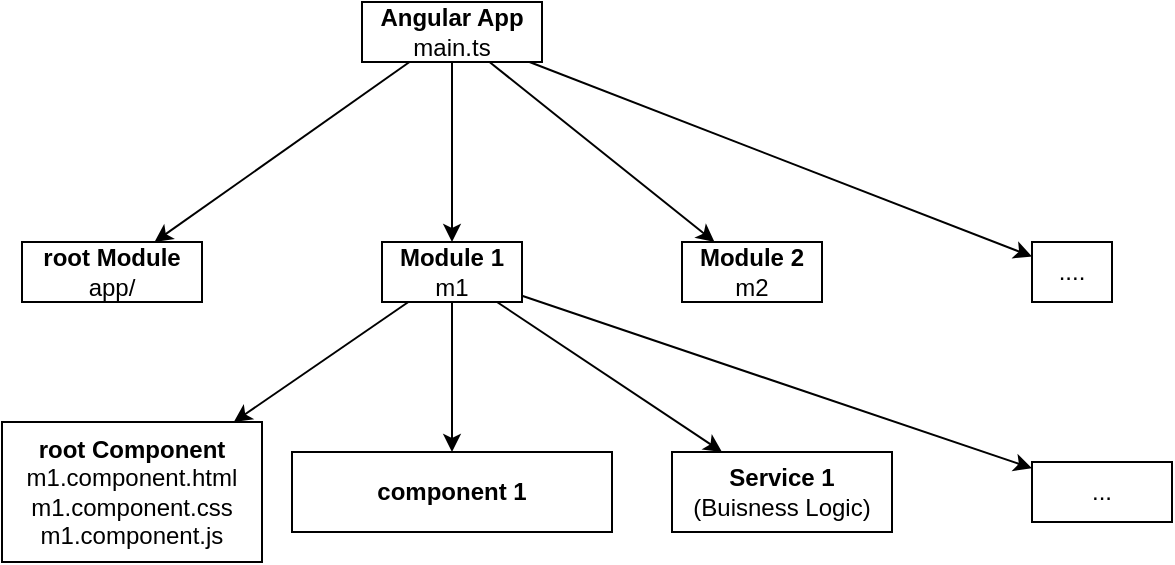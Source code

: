 <mxfile version="21.2.8" type="device">
  <diagram name="Page-1" id="-XdQ1cu5ko-pit9skBUv">
    <mxGraphModel dx="1194" dy="806" grid="1" gridSize="10" guides="1" tooltips="1" connect="1" arrows="1" fold="1" page="1" pageScale="1" pageWidth="850" pageHeight="1100" math="0" shadow="0">
      <root>
        <mxCell id="0" />
        <mxCell id="1" parent="0" />
        <mxCell id="lO0JKUMZ6rZETsMaSgcY-8" value="" style="edgeStyle=none;rounded=0;orthogonalLoop=1;jettySize=auto;html=1;" edge="1" parent="1" source="lO0JKUMZ6rZETsMaSgcY-1" target="lO0JKUMZ6rZETsMaSgcY-7">
          <mxGeometry relative="1" as="geometry" />
        </mxCell>
        <mxCell id="lO0JKUMZ6rZETsMaSgcY-10" value="" style="edgeStyle=none;rounded=0;orthogonalLoop=1;jettySize=auto;html=1;" edge="1" parent="1" source="lO0JKUMZ6rZETsMaSgcY-1" target="lO0JKUMZ6rZETsMaSgcY-9">
          <mxGeometry relative="1" as="geometry" />
        </mxCell>
        <mxCell id="lO0JKUMZ6rZETsMaSgcY-15" value="" style="edgeStyle=none;rounded=0;orthogonalLoop=1;jettySize=auto;html=1;" edge="1" parent="1" source="lO0JKUMZ6rZETsMaSgcY-1" target="lO0JKUMZ6rZETsMaSgcY-14">
          <mxGeometry relative="1" as="geometry" />
        </mxCell>
        <mxCell id="lO0JKUMZ6rZETsMaSgcY-17" value="" style="edgeStyle=none;rounded=0;orthogonalLoop=1;jettySize=auto;html=1;" edge="1" parent="1" source="lO0JKUMZ6rZETsMaSgcY-1" target="lO0JKUMZ6rZETsMaSgcY-16">
          <mxGeometry relative="1" as="geometry" />
        </mxCell>
        <mxCell id="lO0JKUMZ6rZETsMaSgcY-1" value="&lt;b&gt;Angular App&lt;br&gt;&lt;/b&gt;main.ts" style="rounded=0;whiteSpace=wrap;html=1;" vertex="1" parent="1">
          <mxGeometry x="375" y="75" width="90" height="30" as="geometry" />
        </mxCell>
        <mxCell id="lO0JKUMZ6rZETsMaSgcY-7" value="root Module" style="rounded=0;whiteSpace=wrap;html=1;" vertex="1" parent="1">
          <mxGeometry x="205" y="195" width="90" height="30" as="geometry" />
        </mxCell>
        <mxCell id="lO0JKUMZ6rZETsMaSgcY-9" value="Module 2" style="rounded=0;whiteSpace=wrap;html=1;" vertex="1" parent="1">
          <mxGeometry x="535" y="195" width="70" height="30" as="geometry" />
        </mxCell>
        <mxCell id="lO0JKUMZ6rZETsMaSgcY-14" value="...." style="rounded=0;whiteSpace=wrap;html=1;" vertex="1" parent="1">
          <mxGeometry x="710" y="195" width="40" height="30" as="geometry" />
        </mxCell>
        <mxCell id="lO0JKUMZ6rZETsMaSgcY-16" value="Module 1" style="rounded=0;whiteSpace=wrap;html=1;" vertex="1" parent="1">
          <mxGeometry x="385" y="195" width="70" height="30" as="geometry" />
        </mxCell>
        <mxCell id="lO0JKUMZ6rZETsMaSgcY-18" value="&lt;b&gt;root Module&lt;br&gt;&lt;/b&gt;app/" style="rounded=0;whiteSpace=wrap;html=1;" vertex="1" parent="1">
          <mxGeometry x="205" y="195" width="90" height="30" as="geometry" />
        </mxCell>
        <mxCell id="lO0JKUMZ6rZETsMaSgcY-22" value="" style="edgeStyle=none;rounded=0;orthogonalLoop=1;jettySize=auto;html=1;" edge="1" parent="1" source="lO0JKUMZ6rZETsMaSgcY-19" target="lO0JKUMZ6rZETsMaSgcY-21">
          <mxGeometry relative="1" as="geometry" />
        </mxCell>
        <mxCell id="lO0JKUMZ6rZETsMaSgcY-24" value="" style="edgeStyle=none;rounded=0;orthogonalLoop=1;jettySize=auto;html=1;" edge="1" parent="1" source="lO0JKUMZ6rZETsMaSgcY-19" target="lO0JKUMZ6rZETsMaSgcY-23">
          <mxGeometry relative="1" as="geometry" />
        </mxCell>
        <mxCell id="lO0JKUMZ6rZETsMaSgcY-26" value="" style="edgeStyle=none;rounded=0;orthogonalLoop=1;jettySize=auto;html=1;" edge="1" parent="1" source="lO0JKUMZ6rZETsMaSgcY-19" target="lO0JKUMZ6rZETsMaSgcY-25">
          <mxGeometry relative="1" as="geometry" />
        </mxCell>
        <mxCell id="lO0JKUMZ6rZETsMaSgcY-28" value="" style="edgeStyle=none;rounded=0;orthogonalLoop=1;jettySize=auto;html=1;" edge="1" parent="1" source="lO0JKUMZ6rZETsMaSgcY-19" target="lO0JKUMZ6rZETsMaSgcY-27">
          <mxGeometry relative="1" as="geometry" />
        </mxCell>
        <mxCell id="lO0JKUMZ6rZETsMaSgcY-19" value="&lt;b&gt;Module 1&lt;br&gt;&lt;/b&gt;m1" style="rounded=0;whiteSpace=wrap;html=1;" vertex="1" parent="1">
          <mxGeometry x="385" y="195" width="70" height="30" as="geometry" />
        </mxCell>
        <mxCell id="lO0JKUMZ6rZETsMaSgcY-20" value="&lt;b&gt;Module 2&lt;br&gt;&lt;/b&gt;m2" style="rounded=0;whiteSpace=wrap;html=1;" vertex="1" parent="1">
          <mxGeometry x="535" y="195" width="70" height="30" as="geometry" />
        </mxCell>
        <mxCell id="lO0JKUMZ6rZETsMaSgcY-21" value="&lt;b&gt;root Component&lt;br&gt;&lt;/b&gt;m1.component.html&lt;br&gt;m1.component.css&lt;br&gt;m1.component.js" style="rounded=0;whiteSpace=wrap;html=1;" vertex="1" parent="1">
          <mxGeometry x="195" y="285" width="130" height="70" as="geometry" />
        </mxCell>
        <mxCell id="lO0JKUMZ6rZETsMaSgcY-23" value="&lt;b&gt;component 1&lt;/b&gt;" style="rounded=0;whiteSpace=wrap;html=1;" vertex="1" parent="1">
          <mxGeometry x="340" y="300" width="160" height="40" as="geometry" />
        </mxCell>
        <mxCell id="lO0JKUMZ6rZETsMaSgcY-25" value="..." style="rounded=0;whiteSpace=wrap;html=1;" vertex="1" parent="1">
          <mxGeometry x="710" y="305" width="70" height="30" as="geometry" />
        </mxCell>
        <mxCell id="lO0JKUMZ6rZETsMaSgcY-27" value="&lt;b&gt;Service 1&lt;br&gt;&lt;/b&gt;(Buisness Logic)" style="rounded=0;whiteSpace=wrap;html=1;" vertex="1" parent="1">
          <mxGeometry x="530" y="300" width="110" height="40" as="geometry" />
        </mxCell>
      </root>
    </mxGraphModel>
  </diagram>
</mxfile>
